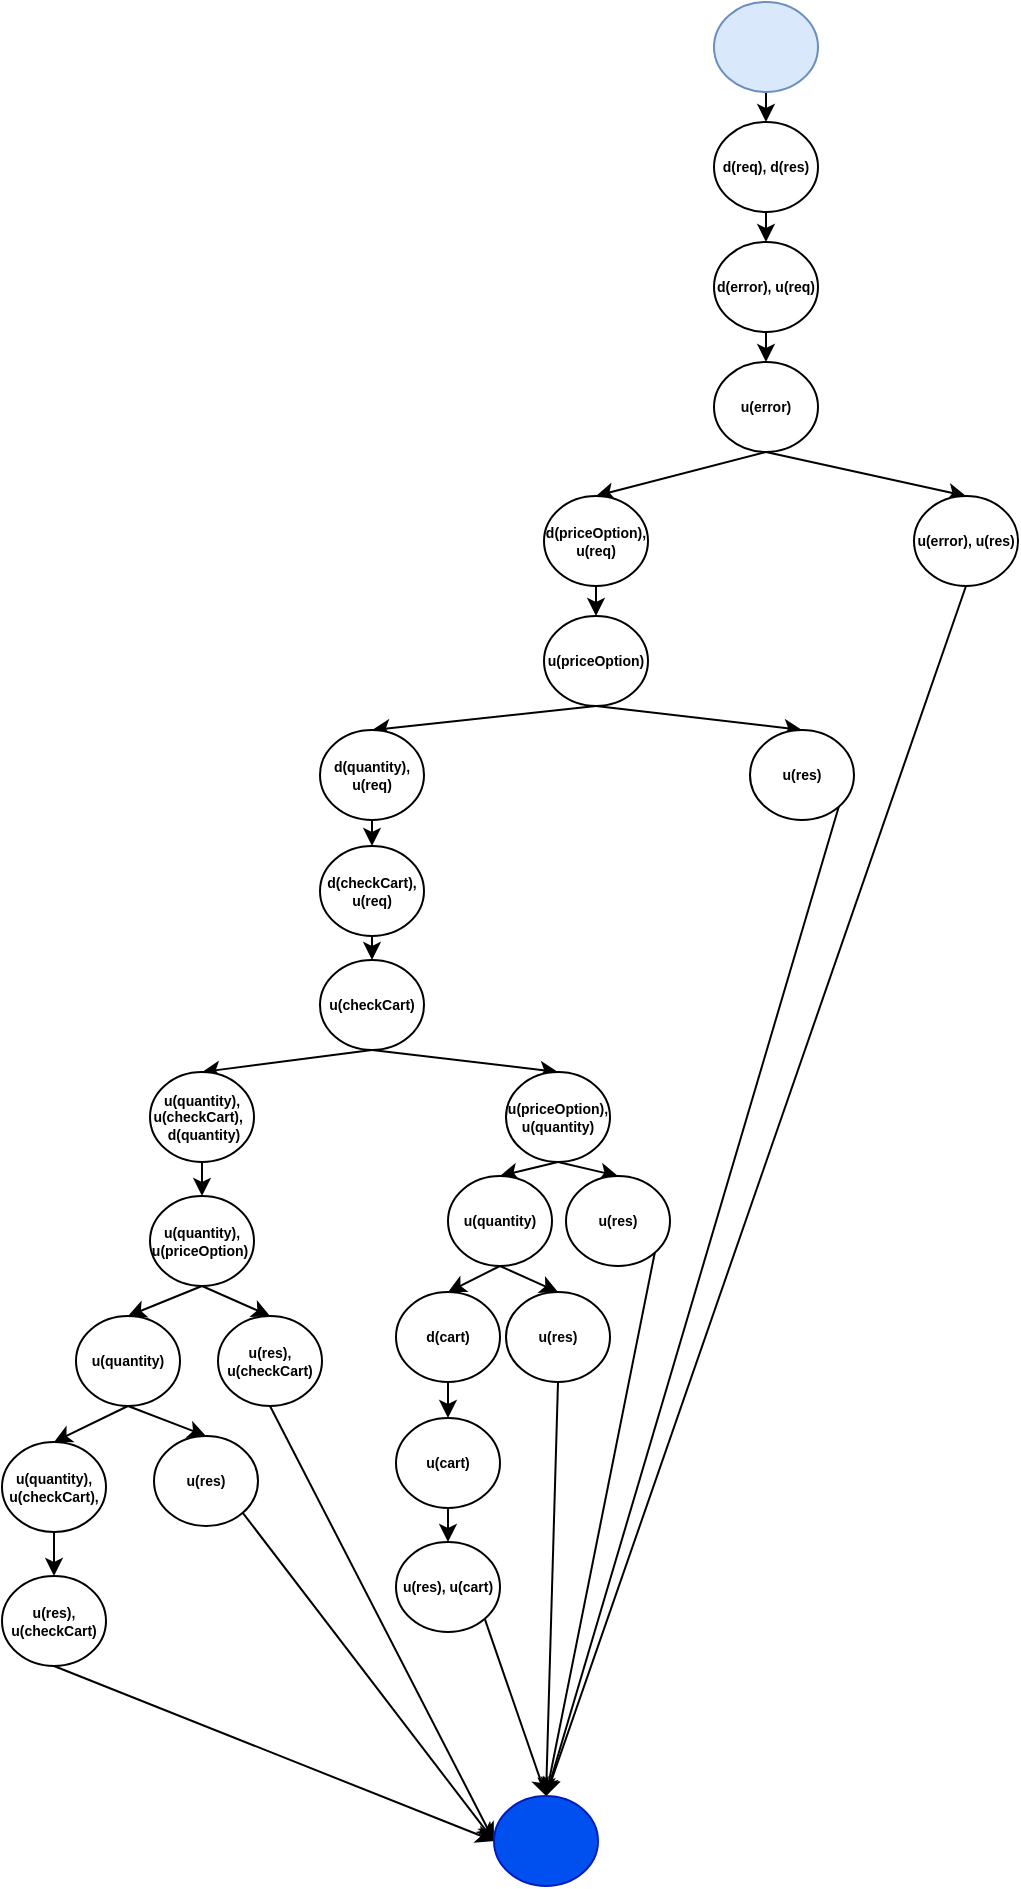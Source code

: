 <mxfile version="14.1.3" type="github">
  <diagram id="PYtqz0jJLVaQwFEC9LmB" name="Page-1">
    <mxGraphModel dx="745" dy="310" grid="0" gridSize="10" guides="1" tooltips="1" connect="1" arrows="1" fold="1" page="1" pageScale="1" pageWidth="850" pageHeight="1100" math="0" shadow="0">
      <root>
        <mxCell id="0" />
        <mxCell id="1" parent="0" />
        <mxCell id="cX_QqQjDj7oF1QqufWb9-50" style="edgeStyle=orthogonalEdgeStyle;rounded=0;orthogonalLoop=1;jettySize=auto;html=1;exitX=0.5;exitY=1;exitDx=0;exitDy=0;entryX=0.5;entryY=0;entryDx=0;entryDy=0;verticalAlign=middle;fontSize=7;fontStyle=1" edge="1" parent="1" source="cX_QqQjDj7oF1QqufWb9-2" target="cX_QqQjDj7oF1QqufWb9-5">
          <mxGeometry relative="1" as="geometry" />
        </mxCell>
        <mxCell id="cX_QqQjDj7oF1QqufWb9-2" value="" style="ellipse;whiteSpace=wrap;html=1;labelBackgroundColor=none;fillColor=#dae8fc;strokeColor=#6c8ebf;sketch=0;verticalAlign=middle;fontSize=7;fontStyle=1;shadow=0;" vertex="1" parent="1">
          <mxGeometry x="503" y="3" width="52" height="45" as="geometry" />
        </mxCell>
        <mxCell id="cX_QqQjDj7oF1QqufWb9-51" style="edgeStyle=none;rounded=0;orthogonalLoop=1;jettySize=auto;html=1;exitX=0.5;exitY=1;exitDx=0;exitDy=0;entryX=0.5;entryY=0;entryDx=0;entryDy=0;verticalAlign=middle;fontSize=7;fontStyle=1" edge="1" parent="1" source="cX_QqQjDj7oF1QqufWb9-4" target="cX_QqQjDj7oF1QqufWb9-8">
          <mxGeometry relative="1" as="geometry" />
        </mxCell>
        <mxCell id="cX_QqQjDj7oF1QqufWb9-92" style="edgeStyle=none;rounded=0;orthogonalLoop=1;jettySize=auto;html=1;exitX=0.5;exitY=1;exitDx=0;exitDy=0;entryX=0.5;entryY=0;entryDx=0;entryDy=0;verticalAlign=middle;fontSize=7;fontStyle=1" edge="1" parent="1" source="cX_QqQjDj7oF1QqufWb9-4" target="cX_QqQjDj7oF1QqufWb9-74">
          <mxGeometry relative="1" as="geometry" />
        </mxCell>
        <mxCell id="cX_QqQjDj7oF1QqufWb9-4" value="u(error)" style="ellipse;whiteSpace=wrap;html=1;verticalAlign=middle;fontSize=7;strokeWidth=1;fontStyle=1" vertex="1" parent="1">
          <mxGeometry x="503" y="183" width="52" height="45" as="geometry" />
        </mxCell>
        <mxCell id="cX_QqQjDj7oF1QqufWb9-191" style="edgeStyle=none;rounded=0;orthogonalLoop=1;jettySize=auto;html=1;exitX=0.5;exitY=1;exitDx=0;exitDy=0;entryX=0.5;entryY=0;entryDx=0;entryDy=0;fontSize=7;fontStyle=1" edge="1" parent="1" source="cX_QqQjDj7oF1QqufWb9-5" target="cX_QqQjDj7oF1QqufWb9-190">
          <mxGeometry relative="1" as="geometry" />
        </mxCell>
        <mxCell id="cX_QqQjDj7oF1QqufWb9-5" value="d(req), d(res)" style="ellipse;whiteSpace=wrap;html=1;verticalAlign=middle;fontSize=7;fontStyle=1" vertex="1" parent="1">
          <mxGeometry x="503" y="63" width="52" height="45" as="geometry" />
        </mxCell>
        <mxCell id="cX_QqQjDj7oF1QqufWb9-83" style="edgeStyle=none;rounded=0;orthogonalLoop=1;jettySize=auto;html=1;exitX=0.5;exitY=1;exitDx=0;exitDy=0;entryX=0.5;entryY=0;entryDx=0;entryDy=0;verticalAlign=middle;fontSize=7;fontStyle=1" edge="1" parent="1" source="cX_QqQjDj7oF1QqufWb9-8" target="cX_QqQjDj7oF1QqufWb9-75">
          <mxGeometry relative="1" as="geometry">
            <mxPoint x="434.0" y="297" as="sourcePoint" />
          </mxGeometry>
        </mxCell>
        <mxCell id="cX_QqQjDj7oF1QqufWb9-8" value="d(priceOption), u(req)" style="ellipse;whiteSpace=wrap;html=1;verticalAlign=middle;fontSize=7;fontStyle=1" vertex="1" parent="1">
          <mxGeometry x="418" y="250" width="52" height="45" as="geometry" />
        </mxCell>
        <mxCell id="cX_QqQjDj7oF1QqufWb9-145" style="edgeStyle=none;rounded=0;orthogonalLoop=1;jettySize=auto;html=1;exitX=0.5;exitY=1;exitDx=0;exitDy=0;entryX=0.5;entryY=0;entryDx=0;entryDy=0;verticalAlign=middle;fontSize=7;fontStyle=1" edge="1" parent="1" source="cX_QqQjDj7oF1QqufWb9-74" target="cX_QqQjDj7oF1QqufWb9-132">
          <mxGeometry relative="1" as="geometry">
            <mxPoint x="633" y="977.0" as="targetPoint" />
          </mxGeometry>
        </mxCell>
        <mxCell id="cX_QqQjDj7oF1QqufWb9-74" value="u(error), u(res)" style="ellipse;whiteSpace=wrap;html=1;verticalAlign=middle;fontSize=7;fontStyle=1" vertex="1" parent="1">
          <mxGeometry x="603" y="250" width="52" height="45" as="geometry" />
        </mxCell>
        <mxCell id="cX_QqQjDj7oF1QqufWb9-84" style="edgeStyle=none;rounded=0;orthogonalLoop=1;jettySize=auto;html=1;exitX=0.5;exitY=1;exitDx=0;exitDy=0;entryX=0.5;entryY=0;entryDx=0;entryDy=0;verticalAlign=middle;fontSize=7;fontStyle=1" edge="1" parent="1" source="cX_QqQjDj7oF1QqufWb9-75" target="cX_QqQjDj7oF1QqufWb9-78">
          <mxGeometry relative="1" as="geometry" />
        </mxCell>
        <mxCell id="cX_QqQjDj7oF1QqufWb9-85" style="edgeStyle=none;rounded=0;orthogonalLoop=1;jettySize=auto;html=1;exitX=0.5;exitY=1;exitDx=0;exitDy=0;entryX=0.5;entryY=0;entryDx=0;entryDy=0;verticalAlign=middle;fontSize=7;fontStyle=1" edge="1" parent="1" source="cX_QqQjDj7oF1QqufWb9-75" target="cX_QqQjDj7oF1QqufWb9-76">
          <mxGeometry relative="1" as="geometry" />
        </mxCell>
        <mxCell id="cX_QqQjDj7oF1QqufWb9-75" value="u(priceOption)" style="ellipse;whiteSpace=wrap;html=1;verticalAlign=middle;fontSize=7;fontStyle=1" vertex="1" parent="1">
          <mxGeometry x="418" y="310" width="52" height="45" as="geometry" />
        </mxCell>
        <mxCell id="cX_QqQjDj7oF1QqufWb9-144" style="edgeStyle=none;rounded=0;orthogonalLoop=1;jettySize=auto;html=1;exitX=1;exitY=1;exitDx=0;exitDy=0;entryX=0.5;entryY=0;entryDx=0;entryDy=0;verticalAlign=middle;fontSize=7;fontStyle=1" edge="1" parent="1" source="cX_QqQjDj7oF1QqufWb9-76" target="cX_QqQjDj7oF1QqufWb9-132">
          <mxGeometry relative="1" as="geometry" />
        </mxCell>
        <mxCell id="cX_QqQjDj7oF1QqufWb9-76" value="u(res)" style="ellipse;whiteSpace=wrap;html=1;verticalAlign=middle;fontSize=7;fontStyle=1" vertex="1" parent="1">
          <mxGeometry x="521" y="367" width="52" height="45" as="geometry" />
        </mxCell>
        <mxCell id="cX_QqQjDj7oF1QqufWb9-86" style="edgeStyle=none;rounded=0;orthogonalLoop=1;jettySize=auto;html=1;exitX=0.5;exitY=1;exitDx=0;exitDy=0;entryX=0.5;entryY=0;entryDx=0;entryDy=0;verticalAlign=middle;fontSize=7;fontStyle=1" edge="1" parent="1" source="cX_QqQjDj7oF1QqufWb9-78" target="cX_QqQjDj7oF1QqufWb9-79">
          <mxGeometry relative="1" as="geometry" />
        </mxCell>
        <mxCell id="cX_QqQjDj7oF1QqufWb9-78" value="d(quantity), u(req)" style="ellipse;whiteSpace=wrap;html=1;verticalAlign=middle;fontSize=7;fontStyle=1" vertex="1" parent="1">
          <mxGeometry x="306" y="367" width="52" height="45" as="geometry" />
        </mxCell>
        <mxCell id="cX_QqQjDj7oF1QqufWb9-87" style="edgeStyle=none;rounded=0;orthogonalLoop=1;jettySize=auto;html=1;exitX=0.5;exitY=1;exitDx=0;exitDy=0;entryX=0.5;entryY=0;entryDx=0;entryDy=0;verticalAlign=middle;fontSize=7;fontStyle=1" edge="1" parent="1" source="cX_QqQjDj7oF1QqufWb9-79" target="cX_QqQjDj7oF1QqufWb9-80">
          <mxGeometry relative="1" as="geometry" />
        </mxCell>
        <mxCell id="cX_QqQjDj7oF1QqufWb9-79" value="d(checkCart), u(req)" style="ellipse;whiteSpace=wrap;html=1;verticalAlign=middle;fontSize=7;fontStyle=1" vertex="1" parent="1">
          <mxGeometry x="306" y="425" width="52" height="45" as="geometry" />
        </mxCell>
        <mxCell id="cX_QqQjDj7oF1QqufWb9-91" style="edgeStyle=none;rounded=0;orthogonalLoop=1;jettySize=auto;html=1;exitX=0.5;exitY=1;exitDx=0;exitDy=0;entryX=0.5;entryY=0;entryDx=0;entryDy=0;verticalAlign=middle;fontSize=7;fontStyle=1" edge="1" parent="1" source="cX_QqQjDj7oF1QqufWb9-80" target="cX_QqQjDj7oF1QqufWb9-82">
          <mxGeometry relative="1" as="geometry" />
        </mxCell>
        <mxCell id="cX_QqQjDj7oF1QqufWb9-95" style="edgeStyle=none;rounded=0;orthogonalLoop=1;jettySize=auto;html=1;entryX=0.5;entryY=0;entryDx=0;entryDy=0;exitX=0.5;exitY=1;exitDx=0;exitDy=0;verticalAlign=middle;fontSize=7;fontStyle=1" edge="1" parent="1" source="cX_QqQjDj7oF1QqufWb9-80" target="cX_QqQjDj7oF1QqufWb9-94">
          <mxGeometry relative="1" as="geometry">
            <mxPoint x="321" y="524" as="sourcePoint" />
          </mxGeometry>
        </mxCell>
        <mxCell id="cX_QqQjDj7oF1QqufWb9-80" value="u(checkCart)" style="ellipse;whiteSpace=wrap;html=1;verticalAlign=middle;fontSize=7;fontStyle=1" vertex="1" parent="1">
          <mxGeometry x="306" y="482" width="52" height="45" as="geometry" />
        </mxCell>
        <mxCell id="cX_QqQjDj7oF1QqufWb9-121" style="edgeStyle=none;rounded=0;orthogonalLoop=1;jettySize=auto;html=1;exitX=0.5;exitY=1;exitDx=0;exitDy=0;entryX=0.5;entryY=0;entryDx=0;entryDy=0;verticalAlign=middle;fontSize=7;fontStyle=1" edge="1" parent="1" source="cX_QqQjDj7oF1QqufWb9-82" target="cX_QqQjDj7oF1QqufWb9-110">
          <mxGeometry relative="1" as="geometry" />
        </mxCell>
        <mxCell id="cX_QqQjDj7oF1QqufWb9-82" value="u(quantity), u(checkCart),&amp;nbsp;&amp;nbsp;&lt;br style=&quot;font-size: 7px;&quot;&gt;&amp;nbsp;d(quantity)" style="ellipse;whiteSpace=wrap;html=1;verticalAlign=middle;fontSize=7;fontStyle=1" vertex="1" parent="1">
          <mxGeometry x="221" y="538" width="52" height="45" as="geometry" />
        </mxCell>
        <mxCell id="cX_QqQjDj7oF1QqufWb9-100" style="edgeStyle=none;rounded=0;orthogonalLoop=1;jettySize=auto;html=1;exitX=0.5;exitY=1;exitDx=0;exitDy=0;entryX=0.5;entryY=0;entryDx=0;entryDy=0;verticalAlign=middle;fontSize=7;fontStyle=1" edge="1" parent="1" source="cX_QqQjDj7oF1QqufWb9-94" target="cX_QqQjDj7oF1QqufWb9-99">
          <mxGeometry relative="1" as="geometry" />
        </mxCell>
        <mxCell id="cX_QqQjDj7oF1QqufWb9-131" style="edgeStyle=none;rounded=0;orthogonalLoop=1;jettySize=auto;html=1;exitX=0.5;exitY=1;exitDx=0;exitDy=0;entryX=0.5;entryY=0;entryDx=0;entryDy=0;verticalAlign=middle;fontSize=7;fontStyle=1" edge="1" parent="1" source="cX_QqQjDj7oF1QqufWb9-94" target="cX_QqQjDj7oF1QqufWb9-97">
          <mxGeometry relative="1" as="geometry" />
        </mxCell>
        <mxCell id="cX_QqQjDj7oF1QqufWb9-94" value="u(priceOption), u(quantity)" style="ellipse;whiteSpace=wrap;html=1;verticalAlign=middle;fontSize=7;fontStyle=1" vertex="1" parent="1">
          <mxGeometry x="399" y="538" width="52" height="45" as="geometry" />
        </mxCell>
        <mxCell id="cX_QqQjDj7oF1QqufWb9-143" style="edgeStyle=none;rounded=0;orthogonalLoop=1;jettySize=auto;html=1;exitX=1;exitY=1;exitDx=0;exitDy=0;entryX=0.5;entryY=0;entryDx=0;entryDy=0;verticalAlign=middle;fontSize=7;fontStyle=1" edge="1" parent="1" source="cX_QqQjDj7oF1QqufWb9-97" target="cX_QqQjDj7oF1QqufWb9-132">
          <mxGeometry relative="1" as="geometry" />
        </mxCell>
        <mxCell id="cX_QqQjDj7oF1QqufWb9-97" value="u(res)" style="ellipse;whiteSpace=wrap;html=1;verticalAlign=middle;fontSize=7;fontStyle=1" vertex="1" parent="1">
          <mxGeometry x="429" y="590" width="52" height="45" as="geometry" />
        </mxCell>
        <mxCell id="cX_QqQjDj7oF1QqufWb9-126" style="edgeStyle=none;rounded=0;orthogonalLoop=1;jettySize=auto;html=1;exitX=0.5;exitY=1;exitDx=0;exitDy=0;entryX=0.5;entryY=0;entryDx=0;entryDy=0;verticalAlign=middle;fontSize=7;fontStyle=1" edge="1" parent="1" source="cX_QqQjDj7oF1QqufWb9-99" target="cX_QqQjDj7oF1QqufWb9-104">
          <mxGeometry relative="1" as="geometry" />
        </mxCell>
        <mxCell id="cX_QqQjDj7oF1QqufWb9-127" style="edgeStyle=none;rounded=0;orthogonalLoop=1;jettySize=auto;html=1;exitX=0.5;exitY=1;exitDx=0;exitDy=0;entryX=0.5;entryY=0;entryDx=0;entryDy=0;verticalAlign=middle;fontSize=7;fontStyle=1" edge="1" parent="1" source="cX_QqQjDj7oF1QqufWb9-99" target="cX_QqQjDj7oF1QqufWb9-101">
          <mxGeometry relative="1" as="geometry" />
        </mxCell>
        <mxCell id="cX_QqQjDj7oF1QqufWb9-99" value="u(quantity)" style="ellipse;whiteSpace=wrap;html=1;verticalAlign=middle;fontSize=7;fontStyle=1" vertex="1" parent="1">
          <mxGeometry x="370" y="590" width="52" height="45" as="geometry" />
        </mxCell>
        <mxCell id="cX_QqQjDj7oF1QqufWb9-142" style="edgeStyle=none;rounded=0;orthogonalLoop=1;jettySize=auto;html=1;exitX=0.5;exitY=1;exitDx=0;exitDy=0;entryX=0.5;entryY=0;entryDx=0;entryDy=0;verticalAlign=middle;fontSize=7;fontStyle=1" edge="1" parent="1" source="cX_QqQjDj7oF1QqufWb9-101" target="cX_QqQjDj7oF1QqufWb9-132">
          <mxGeometry relative="1" as="geometry">
            <mxPoint x="613" y="966.0" as="targetPoint" />
          </mxGeometry>
        </mxCell>
        <mxCell id="cX_QqQjDj7oF1QqufWb9-101" value="u(res)" style="ellipse;whiteSpace=wrap;html=1;verticalAlign=middle;fontSize=7;fontStyle=1" vertex="1" parent="1">
          <mxGeometry x="399" y="648" width="52" height="45" as="geometry" />
        </mxCell>
        <mxCell id="cX_QqQjDj7oF1QqufWb9-130" style="edgeStyle=none;rounded=0;orthogonalLoop=1;jettySize=auto;html=1;exitX=0.5;exitY=1;exitDx=0;exitDy=0;entryX=0.5;entryY=0;entryDx=0;entryDy=0;verticalAlign=middle;fontSize=7;fontStyle=1" edge="1" parent="1" source="cX_QqQjDj7oF1QqufWb9-104" target="cX_QqQjDj7oF1QqufWb9-106">
          <mxGeometry relative="1" as="geometry" />
        </mxCell>
        <mxCell id="cX_QqQjDj7oF1QqufWb9-104" value="d(cart)" style="ellipse;whiteSpace=wrap;html=1;verticalAlign=middle;fontSize=7;fontStyle=1" vertex="1" parent="1">
          <mxGeometry x="344" y="648" width="52" height="45" as="geometry" />
        </mxCell>
        <mxCell id="cX_QqQjDj7oF1QqufWb9-109" style="edgeStyle=none;rounded=0;orthogonalLoop=1;jettySize=auto;html=1;exitX=0.5;exitY=1;exitDx=0;exitDy=0;entryX=0.5;entryY=0;entryDx=0;entryDy=0;verticalAlign=middle;fontSize=7;fontStyle=1" edge="1" parent="1" source="cX_QqQjDj7oF1QqufWb9-106" target="cX_QqQjDj7oF1QqufWb9-107">
          <mxGeometry relative="1" as="geometry" />
        </mxCell>
        <mxCell id="cX_QqQjDj7oF1QqufWb9-106" value="u(cart)" style="ellipse;whiteSpace=wrap;html=1;verticalAlign=middle;fontSize=7;fontStyle=1" vertex="1" parent="1">
          <mxGeometry x="344" y="711" width="52" height="45" as="geometry" />
        </mxCell>
        <mxCell id="cX_QqQjDj7oF1QqufWb9-141" style="edgeStyle=none;rounded=0;orthogonalLoop=1;jettySize=auto;html=1;exitX=1;exitY=1;exitDx=0;exitDy=0;entryX=0.5;entryY=0;entryDx=0;entryDy=0;verticalAlign=middle;fontSize=7;fontStyle=1" edge="1" parent="1" source="cX_QqQjDj7oF1QqufWb9-107" target="cX_QqQjDj7oF1QqufWb9-132">
          <mxGeometry relative="1" as="geometry" />
        </mxCell>
        <mxCell id="cX_QqQjDj7oF1QqufWb9-107" value="u(res), u(cart)" style="ellipse;whiteSpace=wrap;html=1;verticalAlign=middle;fontSize=7;fontStyle=1" vertex="1" parent="1">
          <mxGeometry x="344" y="773" width="52" height="45" as="geometry" />
        </mxCell>
        <mxCell id="cX_QqQjDj7oF1QqufWb9-114" style="edgeStyle=none;rounded=0;orthogonalLoop=1;jettySize=auto;html=1;exitX=0.5;exitY=1;exitDx=0;exitDy=0;entryX=0.5;entryY=0;entryDx=0;entryDy=0;verticalAlign=middle;fontSize=7;fontStyle=1" edge="1" parent="1" source="cX_QqQjDj7oF1QqufWb9-110" target="cX_QqQjDj7oF1QqufWb9-111">
          <mxGeometry relative="1" as="geometry" />
        </mxCell>
        <mxCell id="cX_QqQjDj7oF1QqufWb9-118" style="edgeStyle=none;rounded=0;orthogonalLoop=1;jettySize=auto;html=1;exitX=0.5;exitY=1;exitDx=0;exitDy=0;entryX=0.5;entryY=0;entryDx=0;entryDy=0;verticalAlign=middle;fontSize=7;fontStyle=1" edge="1" parent="1" source="cX_QqQjDj7oF1QqufWb9-110" target="cX_QqQjDj7oF1QqufWb9-115">
          <mxGeometry relative="1" as="geometry" />
        </mxCell>
        <mxCell id="cX_QqQjDj7oF1QqufWb9-110" value="u(quantity), u(priceOption)&amp;nbsp;" style="ellipse;whiteSpace=wrap;html=1;verticalAlign=middle;fontSize=7;fontStyle=1" vertex="1" parent="1">
          <mxGeometry x="221" y="600" width="52" height="45" as="geometry" />
        </mxCell>
        <mxCell id="cX_QqQjDj7oF1QqufWb9-139" style="edgeStyle=none;rounded=0;orthogonalLoop=1;jettySize=auto;html=1;exitX=0.5;exitY=1;exitDx=0;exitDy=0;entryX=0;entryY=0.5;entryDx=0;entryDy=0;verticalAlign=middle;fontSize=7;fontStyle=1" edge="1" parent="1" source="cX_QqQjDj7oF1QqufWb9-111" target="cX_QqQjDj7oF1QqufWb9-132">
          <mxGeometry relative="1" as="geometry">
            <mxPoint x="553" y="936.0" as="targetPoint" />
          </mxGeometry>
        </mxCell>
        <mxCell id="cX_QqQjDj7oF1QqufWb9-111" value="u(res), u(checkCart)" style="ellipse;whiteSpace=wrap;html=1;verticalAlign=middle;fontSize=7;fontStyle=1" vertex="1" parent="1">
          <mxGeometry x="255" y="660" width="52" height="45" as="geometry" />
        </mxCell>
        <mxCell id="cX_QqQjDj7oF1QqufWb9-119" style="edgeStyle=none;rounded=0;orthogonalLoop=1;jettySize=auto;html=1;exitX=0.5;exitY=1;exitDx=0;exitDy=0;entryX=0.5;entryY=0;entryDx=0;entryDy=0;verticalAlign=middle;fontSize=7;fontStyle=1" edge="1" parent="1" source="cX_QqQjDj7oF1QqufWb9-115" target="cX_QqQjDj7oF1QqufWb9-116">
          <mxGeometry relative="1" as="geometry" />
        </mxCell>
        <mxCell id="cX_QqQjDj7oF1QqufWb9-120" style="edgeStyle=none;rounded=0;orthogonalLoop=1;jettySize=auto;html=1;exitX=0.5;exitY=1;exitDx=0;exitDy=0;entryX=0.5;entryY=0;entryDx=0;entryDy=0;verticalAlign=middle;fontSize=7;fontStyle=1" edge="1" parent="1" source="cX_QqQjDj7oF1QqufWb9-115" target="cX_QqQjDj7oF1QqufWb9-117">
          <mxGeometry relative="1" as="geometry" />
        </mxCell>
        <mxCell id="cX_QqQjDj7oF1QqufWb9-115" value="u(quantity)" style="ellipse;whiteSpace=wrap;html=1;verticalAlign=middle;fontSize=7;fontStyle=1" vertex="1" parent="1">
          <mxGeometry x="184" y="660" width="52" height="45" as="geometry" />
        </mxCell>
        <mxCell id="cX_QqQjDj7oF1QqufWb9-138" style="edgeStyle=none;rounded=0;orthogonalLoop=1;jettySize=auto;html=1;exitX=1;exitY=1;exitDx=0;exitDy=0;entryX=0;entryY=0.5;entryDx=0;entryDy=0;verticalAlign=middle;fontSize=7;fontStyle=1" edge="1" parent="1" source="cX_QqQjDj7oF1QqufWb9-116" target="cX_QqQjDj7oF1QqufWb9-132">
          <mxGeometry relative="1" as="geometry" />
        </mxCell>
        <mxCell id="cX_QqQjDj7oF1QqufWb9-116" value="u(res)" style="ellipse;whiteSpace=wrap;html=1;verticalAlign=middle;fontSize=7;fontStyle=1" vertex="1" parent="1">
          <mxGeometry x="223" y="720" width="52" height="45" as="geometry" />
        </mxCell>
        <mxCell id="cX_QqQjDj7oF1QqufWb9-124" style="edgeStyle=none;rounded=0;orthogonalLoop=1;jettySize=auto;html=1;exitX=0.5;exitY=1;exitDx=0;exitDy=0;entryX=0.5;entryY=0;entryDx=0;entryDy=0;verticalAlign=middle;fontSize=7;fontStyle=1" edge="1" parent="1" source="cX_QqQjDj7oF1QqufWb9-117" target="cX_QqQjDj7oF1QqufWb9-122">
          <mxGeometry relative="1" as="geometry" />
        </mxCell>
        <mxCell id="cX_QqQjDj7oF1QqufWb9-117" value="u(quantity), u(checkCart)," style="ellipse;whiteSpace=wrap;html=1;verticalAlign=middle;fontSize=7;fontStyle=1" vertex="1" parent="1">
          <mxGeometry x="147" y="723" width="52" height="45" as="geometry" />
        </mxCell>
        <mxCell id="cX_QqQjDj7oF1QqufWb9-135" style="edgeStyle=none;rounded=0;orthogonalLoop=1;jettySize=auto;html=1;exitX=0.5;exitY=1;exitDx=0;exitDy=0;entryX=0;entryY=0.5;entryDx=0;entryDy=0;verticalAlign=middle;fontSize=7;fontStyle=1" edge="1" parent="1" source="cX_QqQjDj7oF1QqufWb9-122" target="cX_QqQjDj7oF1QqufWb9-132">
          <mxGeometry relative="1" as="geometry" />
        </mxCell>
        <mxCell id="cX_QqQjDj7oF1QqufWb9-122" value="u(res), u(checkCart)" style="ellipse;whiteSpace=wrap;html=1;verticalAlign=middle;fontSize=7;fontStyle=1" vertex="1" parent="1">
          <mxGeometry x="147" y="790" width="52" height="45" as="geometry" />
        </mxCell>
        <mxCell id="cX_QqQjDj7oF1QqufWb9-132" value="" style="ellipse;whiteSpace=wrap;html=1;fillColor=#0050ef;strokeColor=#001DBC;fontColor=#ffffff;verticalAlign=middle;fontSize=7;fontStyle=1" vertex="1" parent="1">
          <mxGeometry x="393" y="900" width="52" height="45" as="geometry" />
        </mxCell>
        <mxCell id="cX_QqQjDj7oF1QqufWb9-140" style="edgeStyle=none;rounded=0;orthogonalLoop=1;jettySize=auto;html=1;exitX=0.5;exitY=0;exitDx=0;exitDy=0;verticalAlign=middle;fontSize=7;fontStyle=1" edge="1" parent="1" source="cX_QqQjDj7oF1QqufWb9-132" target="cX_QqQjDj7oF1QqufWb9-132">
          <mxGeometry relative="1" as="geometry" />
        </mxCell>
        <mxCell id="cX_QqQjDj7oF1QqufWb9-192" style="edgeStyle=none;rounded=0;orthogonalLoop=1;jettySize=auto;html=1;exitX=0.5;exitY=1;exitDx=0;exitDy=0;entryX=0.5;entryY=0;entryDx=0;entryDy=0;fontSize=7;fontStyle=1" edge="1" parent="1" source="cX_QqQjDj7oF1QqufWb9-190" target="cX_QqQjDj7oF1QqufWb9-4">
          <mxGeometry relative="1" as="geometry" />
        </mxCell>
        <mxCell id="cX_QqQjDj7oF1QqufWb9-190" value="d(error), u(req)" style="ellipse;whiteSpace=wrap;html=1;verticalAlign=middle;fontSize=7;fontStyle=1" vertex="1" parent="1">
          <mxGeometry x="503" y="123" width="52" height="45" as="geometry" />
        </mxCell>
      </root>
    </mxGraphModel>
  </diagram>
</mxfile>
